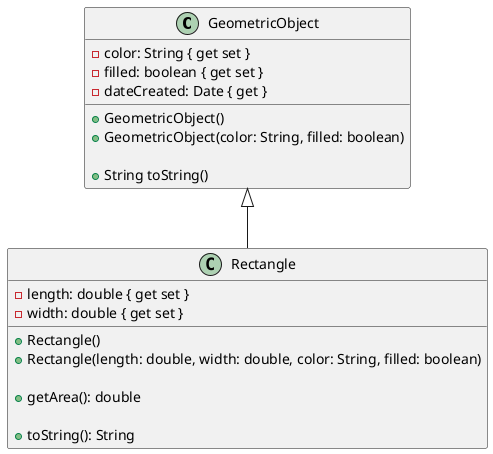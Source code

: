 @startuml
class GeometricObject {
    - color: String { get set }
    - filled: boolean { get set }
    - dateCreated: Date { get }

    + GeometricObject()
    + GeometricObject(color: String, filled: boolean)

    + String toString()
}

class Rectangle extends GeometricObject {
    - length: double { get set }
    - width: double { get set }

    + Rectangle()
    + Rectangle(length: double, width: double, color: String, filled: boolean)

    + getArea(): double

    + toString(): String
}
@enduml